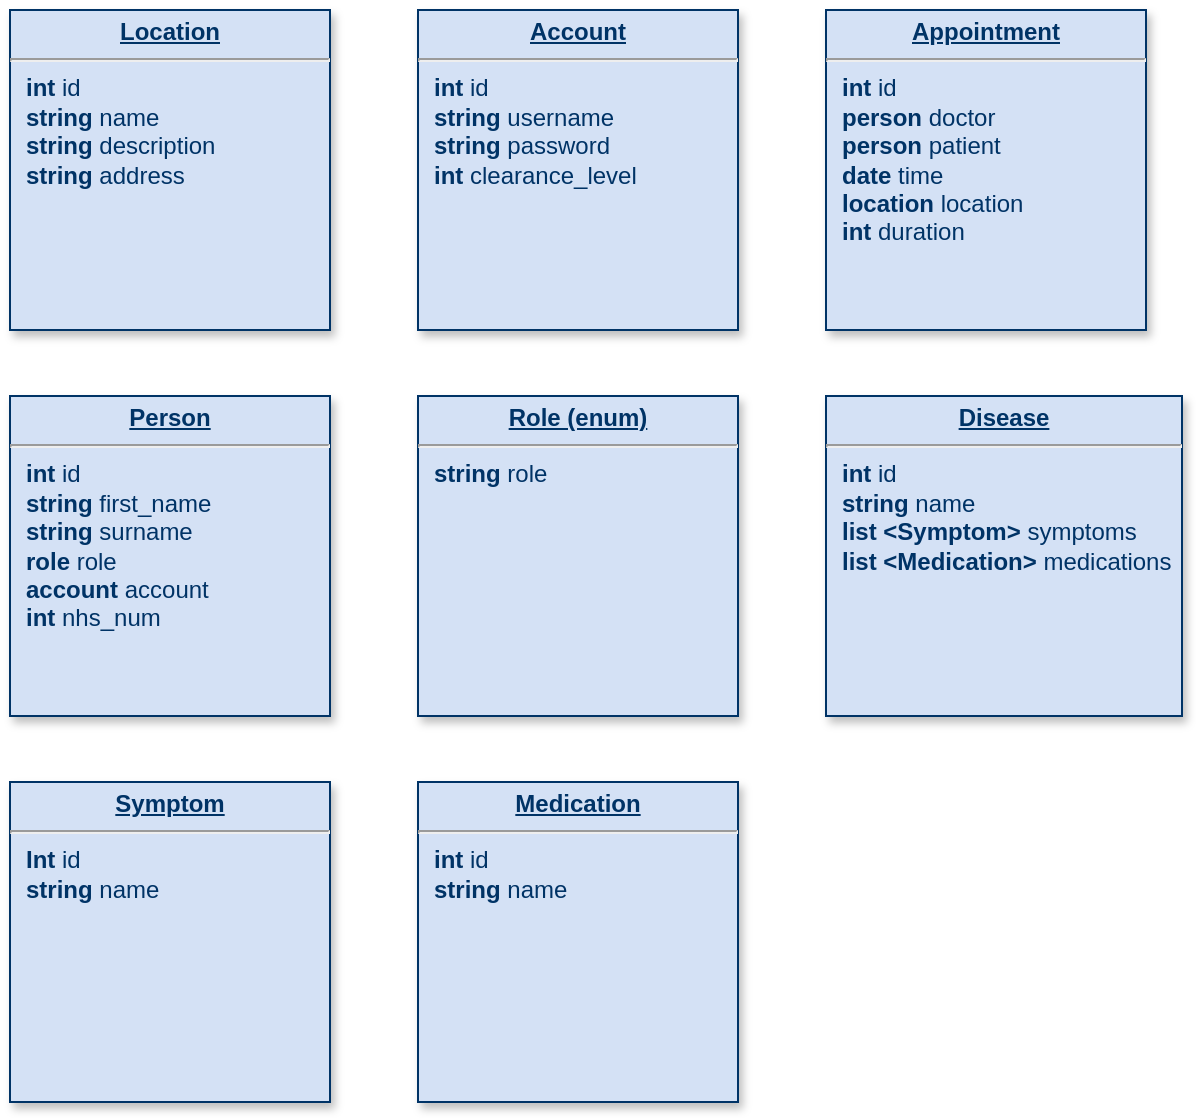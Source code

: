 <mxfile version="12.1.0" type="device" pages="1"><diagram name="Page-1" id="efa7a0a1-bf9b-a30e-e6df-94a7791c09e9"><mxGraphModel dx="1172" dy="711" grid="0" gridSize="10" guides="1" tooltips="1" connect="1" arrows="1" fold="1" page="1" pageScale="1" pageWidth="826" pageHeight="1169" background="#ffffff" math="0" shadow="0"><root><mxCell id="0"/><mxCell id="1" parent="0"/><mxCell id="25" value="&lt;p style=&quot;margin: 0px ; margin-top: 4px ; text-align: center ; text-decoration: underline&quot;&gt;&lt;strong&gt;Location&lt;/strong&gt;&lt;/p&gt;&lt;hr&gt;&lt;p style=&quot;margin: 0px ; margin-left: 8px&quot;&gt;&lt;b&gt;int &lt;/b&gt;id&lt;/p&gt;&lt;p style=&quot;margin: 0px ; margin-left: 8px&quot;&gt;&lt;b&gt;string &lt;/b&gt;name&lt;/p&gt;&lt;p style=&quot;margin: 0px ; margin-left: 8px&quot;&gt;&lt;b&gt;string &lt;/b&gt;description&lt;/p&gt;&lt;p style=&quot;margin: 0px ; margin-left: 8px&quot;&gt;&lt;b&gt;string &lt;/b&gt;address&lt;/p&gt;" style="verticalAlign=top;align=left;overflow=fill;fontSize=12;fontFamily=Helvetica;html=1;strokeColor=#003366;shadow=1;fillColor=#D4E1F5;fontColor=#003366" parent="1" vertex="1"><mxGeometry x="51.0" y="23.0" width="160" height="160" as="geometry"/></mxCell><mxCell id="33_RdZAcTBdZPaX-pbN_-114" value="&lt;p style=&quot;margin: 0px ; margin-top: 4px ; text-align: center ; text-decoration: underline&quot;&gt;&lt;strong&gt;Account&lt;/strong&gt;&lt;/p&gt;&lt;hr&gt;&lt;p style=&quot;margin: 0px ; margin-left: 8px&quot;&gt;&lt;b&gt;int &lt;/b&gt;id&lt;/p&gt;&lt;p style=&quot;margin: 0px ; margin-left: 8px&quot;&gt;&lt;b&gt;string &lt;/b&gt;username&lt;/p&gt;&lt;p style=&quot;margin: 0px ; margin-left: 8px&quot;&gt;&lt;b&gt;string &lt;/b&gt;password&lt;/p&gt;&lt;p style=&quot;margin: 0px ; margin-left: 8px&quot;&gt;&lt;b&gt;int &lt;/b&gt;clearance_level&lt;/p&gt;" style="verticalAlign=top;align=left;overflow=fill;fontSize=12;fontFamily=Helvetica;html=1;strokeColor=#003366;shadow=1;fillColor=#D4E1F5;fontColor=#003366" parent="1" vertex="1"><mxGeometry x="255.0" y="23.0" width="160" height="160" as="geometry"/></mxCell><mxCell id="33_RdZAcTBdZPaX-pbN_-115" value="&lt;p style=&quot;margin: 0px ; margin-top: 4px ; text-align: center ; text-decoration: underline&quot;&gt;&lt;strong&gt;Appointment&lt;/strong&gt;&lt;/p&gt;&lt;hr&gt;&lt;p style=&quot;margin: 0px ; margin-left: 8px&quot;&gt;&lt;b&gt;int&lt;/b&gt; id&lt;/p&gt;&lt;p style=&quot;margin: 0px ; margin-left: 8px&quot;&gt;&lt;b&gt;person &lt;/b&gt;doctor&lt;/p&gt;&lt;p style=&quot;margin: 0px ; margin-left: 8px&quot;&gt;&lt;b&gt;person &lt;/b&gt;patient&lt;/p&gt;&lt;p style=&quot;margin: 0px ; margin-left: 8px&quot;&gt;&lt;b&gt;date &lt;/b&gt;time&lt;/p&gt;&lt;p style=&quot;margin: 0px ; margin-left: 8px&quot;&gt;&lt;b&gt;location &lt;/b&gt;location&lt;/p&gt;&lt;p style=&quot;margin: 0px ; margin-left: 8px&quot;&gt;&lt;b&gt;int &lt;/b&gt;duration&lt;/p&gt;" style="verticalAlign=top;align=left;overflow=fill;fontSize=12;fontFamily=Helvetica;html=1;strokeColor=#003366;shadow=1;fillColor=#D4E1F5;fontColor=#003366" parent="1" vertex="1"><mxGeometry x="459.0" y="23.0" width="160" height="160" as="geometry"/></mxCell><mxCell id="33_RdZAcTBdZPaX-pbN_-116" value="&lt;p style=&quot;margin: 0px ; margin-top: 4px ; text-align: center ; text-decoration: underline&quot;&gt;&lt;strong&gt;Person&lt;/strong&gt;&lt;/p&gt;&lt;hr&gt;&lt;p style=&quot;margin: 0px ; margin-left: 8px&quot;&gt;&lt;b&gt;int &lt;/b&gt;id&lt;/p&gt;&lt;p style=&quot;margin: 0px ; margin-left: 8px&quot;&gt;&lt;b&gt;string &lt;/b&gt;first_name&lt;/p&gt;&lt;p style=&quot;margin: 0px ; margin-left: 8px&quot;&gt;&lt;b&gt;string &lt;/b&gt;surname&lt;/p&gt;&lt;p style=&quot;margin: 0px ; margin-left: 8px&quot;&gt;&lt;b&gt;role &lt;/b&gt;role&lt;/p&gt;&lt;p style=&quot;margin: 0px ; margin-left: 8px&quot;&gt;&lt;b&gt;account &lt;/b&gt;account&lt;/p&gt;&lt;p style=&quot;margin: 0px ; margin-left: 8px&quot;&gt;&lt;b&gt;int &lt;/b&gt;nhs_num&lt;/p&gt;" style="verticalAlign=top;align=left;overflow=fill;fontSize=12;fontFamily=Helvetica;html=1;strokeColor=#003366;shadow=1;fillColor=#D4E1F5;fontColor=#003366" parent="1" vertex="1"><mxGeometry x="51.0" y="216.0" width="160" height="160" as="geometry"/></mxCell><mxCell id="33_RdZAcTBdZPaX-pbN_-117" value="&lt;p style=&quot;margin: 0px ; margin-top: 4px ; text-align: center ; text-decoration: underline&quot;&gt;&lt;strong&gt;Role (enum)&lt;/strong&gt;&lt;/p&gt;&lt;hr&gt;&lt;p style=&quot;margin: 0px ; margin-left: 8px&quot;&gt;&lt;b&gt;string &lt;/b&gt;role&lt;/p&gt;" style="verticalAlign=top;align=left;overflow=fill;fontSize=12;fontFamily=Helvetica;html=1;strokeColor=#003366;shadow=1;fillColor=#D4E1F5;fontColor=#003366" parent="1" vertex="1"><mxGeometry x="255.0" y="216.0" width="160" height="160" as="geometry"/></mxCell><mxCell id="33_RdZAcTBdZPaX-pbN_-118" value="&lt;p style=&quot;margin: 0px ; margin-top: 4px ; text-align: center ; text-decoration: underline&quot;&gt;&lt;b&gt;Disease&lt;/b&gt;&lt;/p&gt;&lt;hr&gt;&lt;p style=&quot;margin: 0px ; margin-left: 8px&quot;&gt;&lt;b&gt;int&lt;/b&gt; id&lt;/p&gt;&lt;p style=&quot;margin: 0px ; margin-left: 8px&quot;&gt;&lt;b&gt;string &lt;/b&gt;name&lt;/p&gt;&lt;p style=&quot;margin: 0px ; margin-left: 8px&quot;&gt;&lt;b&gt;list &amp;lt;Symptom&amp;gt;&lt;/b&gt; symptoms&lt;/p&gt;&lt;p style=&quot;margin: 0px ; margin-left: 8px&quot;&gt;&lt;b&gt;list &amp;lt;Medication&amp;gt;&lt;/b&gt; medications&lt;/p&gt;" style="verticalAlign=top;align=left;overflow=fill;fontSize=12;fontFamily=Helvetica;html=1;strokeColor=#003366;shadow=1;fillColor=#D4E1F5;fontColor=#003366" parent="1" vertex="1"><mxGeometry x="459" y="216" width="178" height="160" as="geometry"/></mxCell><mxCell id="33_RdZAcTBdZPaX-pbN_-120" value="&lt;p style=&quot;margin: 0px ; margin-top: 4px ; text-align: center ; text-decoration: underline&quot;&gt;&lt;strong&gt;Symptom&lt;/strong&gt;&lt;/p&gt;&lt;hr&gt;&lt;p style=&quot;margin: 0px ; margin-left: 8px&quot;&gt;&lt;b&gt;Int &lt;/b&gt;id&lt;/p&gt;&lt;p style=&quot;margin: 0px ; margin-left: 8px&quot;&gt;&lt;b&gt;string &lt;/b&gt;name&lt;/p&gt;" style="verticalAlign=top;align=left;overflow=fill;fontSize=12;fontFamily=Helvetica;html=1;strokeColor=#003366;shadow=1;fillColor=#D4E1F5;fontColor=#003366" parent="1" vertex="1"><mxGeometry x="51.0" y="409.0" width="160" height="160" as="geometry"/></mxCell><mxCell id="33_RdZAcTBdZPaX-pbN_-121" value="&lt;p style=&quot;margin: 0px ; margin-top: 4px ; text-align: center ; text-decoration: underline&quot;&gt;&lt;strong&gt;Medication&lt;/strong&gt;&lt;/p&gt;&lt;hr&gt;&lt;p style=&quot;margin: 0px ; margin-left: 8px&quot;&gt;&lt;b&gt;int &lt;/b&gt;id&lt;/p&gt;&lt;p style=&quot;margin: 0px ; margin-left: 8px&quot;&gt;&lt;b&gt;string &lt;/b&gt;name&lt;/p&gt;" style="verticalAlign=top;align=left;overflow=fill;fontSize=12;fontFamily=Helvetica;html=1;strokeColor=#003366;shadow=1;fillColor=#D4E1F5;fontColor=#003366" parent="1" vertex="1"><mxGeometry x="255.0" y="409.0" width="160" height="160" as="geometry"/></mxCell></root></mxGraphModel></diagram></mxfile>